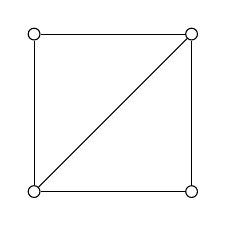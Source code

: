 \begin{tikzpicture}[scale=1]
    \tikzstyle{every node}=[circle, draw, fill=white, inner sep=1.5pt]
    % vertices
    \node (a) at (0,0) {};
    \node (b) at (2,0) {};
    \node (c) at (2,2) {};
    \node (d) at (0,2) {};
    % edges:
    \draw (a) -- (b);
    \draw (b) -- (c);
    \draw (c) -- (d);
    \draw (d) -- (a);
    \draw (a) -- (c);
\end{tikzpicture}